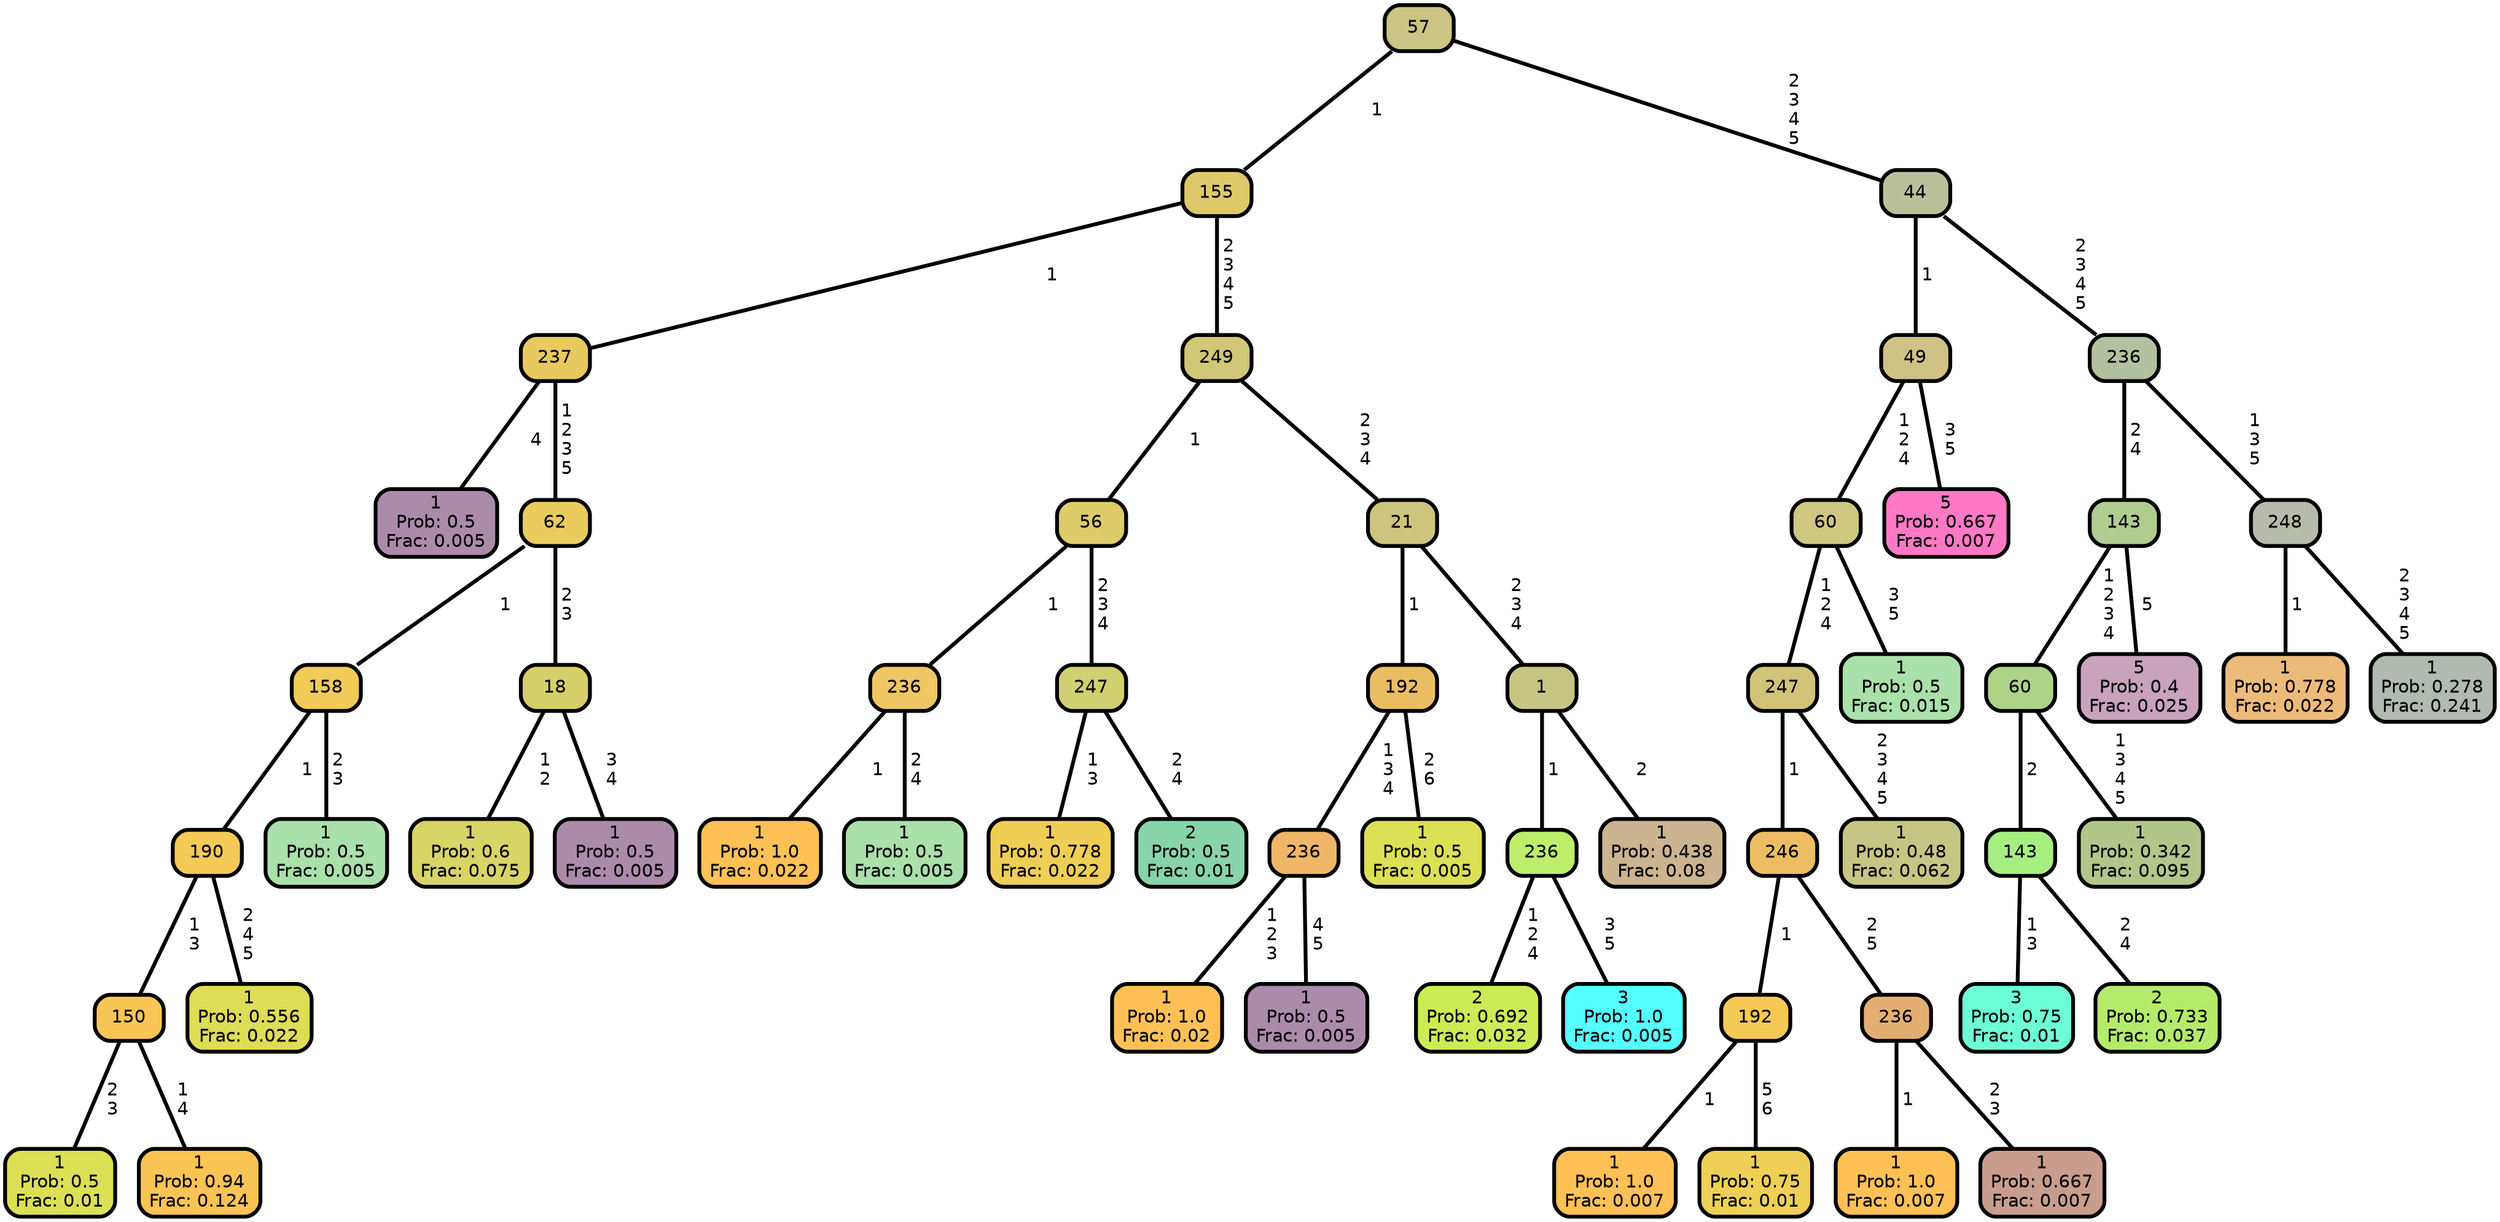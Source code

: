 graph Tree {
node [shape=box, style="filled, rounded",color="black",penwidth="3",fontcolor="black",                 fontname=helvetica] ;
graph [ranksep="0 equally", splines=straight,                 bgcolor=transparent, dpi=200] ;
edge [fontname=helvetica, color=black] ;
0 [label="1
Prob: 0.5
Frac: 0.005", fillcolor="#ac8baa"] ;
1 [label="237", fillcolor="#e7ca5f"] ;
2 [label="1
Prob: 0.5
Frac: 0.01", fillcolor="#dbe055"] ;
3 [label="150", fillcolor="#f8c655"] ;
4 [label="1
Prob: 0.94
Frac: 0.124", fillcolor="#fac455"] ;
5 [label="190", fillcolor="#f4c955"] ;
6 [label="1
Prob: 0.556
Frac: 0.022", fillcolor="#dfdc55"] ;
7 [label="158", fillcolor="#f2ca57"] ;
8 [label="1
Prob: 0.5
Frac: 0.005", fillcolor="#aae0aa"] ;
9 [label="62", fillcolor="#e9cc5d"] ;
10 [label="1
Prob: 0.6
Frac: 0.075", fillcolor="#d8d466"] ;
11 [label="18", fillcolor="#d6cf6a"] ;
12 [label="1
Prob: 0.5
Frac: 0.005", fillcolor="#ac8baa"] ;
13 [label="155", fillcolor="#dec96a"] ;
14 [label="1
Prob: 1.0
Frac: 0.022", fillcolor="#ffc155"] ;
15 [label="236", fillcolor="#efc664"] ;
16 [label="1
Prob: 0.5
Frac: 0.005", fillcolor="#aae0aa"] ;
17 [label="56", fillcolor="#decc6a"] ;
18 [label="1
Prob: 0.778
Frac: 0.022", fillcolor="#efce55"] ;
19 [label="247", fillcolor="#cfd06f"] ;
20 [label="2
Prob: 0.5
Frac: 0.01", fillcolor="#87d4aa"] ;
21 [label="249", fillcolor="#d2c677"] ;
22 [label="1
Prob: 1.0
Frac: 0.02", fillcolor="#ffc155"] ;
23 [label="236", fillcolor="#eeb666"] ;
24 [label="1
Prob: 0.5
Frac: 0.005", fillcolor="#ac8baa"] ;
25 [label="192", fillcolor="#ebbd63"] ;
26 [label="1
Prob: 0.5
Frac: 0.005", fillcolor="#dbe055"] ;
27 [label="21", fillcolor="#cec47d"] ;
28 [label="2
Prob: 0.692
Frac: 0.032", fillcolor="#cdeb55"] ;
29 [label="236", fillcolor="#bdee6b"] ;
30 [label="3
Prob: 1.0
Frac: 0.005", fillcolor="#55ffff"] ;
31 [label="1", fillcolor="#c6c684"] ;
32 [label="1
Prob: 0.438
Frac: 0.08", fillcolor="#cbb48f"] ;
33 [label="57", fillcolor="#cac584"] ;
34 [label="1
Prob: 1.0
Frac: 0.007", fillcolor="#ffc155"] ;
35 [label="192", fillcolor="#f4c955"] ;
36 [label="1
Prob: 0.75
Frac: 0.01", fillcolor="#edd055"] ;
37 [label="246", fillcolor="#ecbd62"] ;
38 [label="1
Prob: 1.0
Frac: 0.007", fillcolor="#ffc155"] ;
39 [label="236", fillcolor="#e3af71"] ;
40 [label="1
Prob: 0.667
Frac: 0.007", fillcolor="#c89d8d"] ;
41 [label="247", fillcolor="#d3c378"] ;
42 [label="1
Prob: 0.48
Frac: 0.062", fillcolor="#c5c684"] ;
43 [label="60", fillcolor="#cdc77f"] ;
44 [label="1
Prob: 0.5
Frac: 0.015", fillcolor="#aae0aa"] ;
45 [label="49", fillcolor="#d0c284"] ;
46 [label="5
Prob: 0.667
Frac: 0.007", fillcolor="#ff79c6"] ;
47 [label="44", fillcolor="#bac19a"] ;
48 [label="3
Prob: 0.75
Frac: 0.01", fillcolor="#6dffd4"] ;
49 [label="143", fillcolor="#a5ef81"] ;
50 [label="2
Prob: 0.733
Frac: 0.037", fillcolor="#b4eb6b"] ;
51 [label="60", fillcolor="#add387"] ;
52 [label="1
Prob: 0.342
Frac: 0.095", fillcolor="#b2c68a"] ;
53 [label="143", fillcolor="#b1cc8f"] ;
54 [label="5
Prob: 0.4
Frac: 0.025", fillcolor="#c8a3bb"] ;
55 [label="236", fillcolor="#b4c1a0"] ;
56 [label="1
Prob: 0.778
Frac: 0.022", fillcolor="#ecbb7a"] ;
57 [label="248", fillcolor="#b6bbab"] ;
58 [label="1
Prob: 0.278
Frac: 0.241", fillcolor="#b1bab0"] ;
1 -- 0 [label=" 4",penwidth=3] ;
1 -- 9 [label=" 1\n 2\n 3\n 5",penwidth=3] ;
3 -- 2 [label=" 2\n 3",penwidth=3] ;
3 -- 4 [label=" 1\n 4",penwidth=3] ;
5 -- 3 [label=" 1\n 3",penwidth=3] ;
5 -- 6 [label=" 2\n 4\n 5",penwidth=3] ;
7 -- 5 [label=" 1",penwidth=3] ;
7 -- 8 [label=" 2\n 3",penwidth=3] ;
9 -- 7 [label=" 1",penwidth=3] ;
9 -- 11 [label=" 2\n 3",penwidth=3] ;
11 -- 10 [label=" 1\n 2",penwidth=3] ;
11 -- 12 [label=" 3\n 4",penwidth=3] ;
13 -- 1 [label=" 1",penwidth=3] ;
13 -- 21 [label=" 2\n 3\n 4\n 5",penwidth=3] ;
15 -- 14 [label=" 1",penwidth=3] ;
15 -- 16 [label=" 2\n 4",penwidth=3] ;
17 -- 15 [label=" 1",penwidth=3] ;
17 -- 19 [label=" 2\n 3\n 4",penwidth=3] ;
19 -- 18 [label=" 1\n 3",penwidth=3] ;
19 -- 20 [label=" 2\n 4",penwidth=3] ;
21 -- 17 [label=" 1",penwidth=3] ;
21 -- 27 [label=" 2\n 3\n 4",penwidth=3] ;
23 -- 22 [label=" 1\n 2\n 3",penwidth=3] ;
23 -- 24 [label=" 4\n 5",penwidth=3] ;
25 -- 23 [label=" 1\n 3\n 4",penwidth=3] ;
25 -- 26 [label=" 2\n 6",penwidth=3] ;
27 -- 25 [label=" 1",penwidth=3] ;
27 -- 31 [label=" 2\n 3\n 4",penwidth=3] ;
29 -- 28 [label=" 1\n 2\n 4",penwidth=3] ;
29 -- 30 [label=" 3\n 5",penwidth=3] ;
31 -- 29 [label=" 1",penwidth=3] ;
31 -- 32 [label=" 2",penwidth=3] ;
33 -- 13 [label=" 1",penwidth=3] ;
33 -- 47 [label=" 2\n 3\n 4\n 5",penwidth=3] ;
35 -- 34 [label=" 1",penwidth=3] ;
35 -- 36 [label=" 5\n 6",penwidth=3] ;
37 -- 35 [label=" 1",penwidth=3] ;
37 -- 39 [label=" 2\n 5",penwidth=3] ;
39 -- 38 [label=" 1",penwidth=3] ;
39 -- 40 [label=" 2\n 3",penwidth=3] ;
41 -- 37 [label=" 1",penwidth=3] ;
41 -- 42 [label=" 2\n 3\n 4\n 5",penwidth=3] ;
43 -- 41 [label=" 1\n 2\n 4",penwidth=3] ;
43 -- 44 [label=" 3\n 5",penwidth=3] ;
45 -- 43 [label=" 1\n 2\n 4",penwidth=3] ;
45 -- 46 [label=" 3\n 5",penwidth=3] ;
47 -- 45 [label=" 1",penwidth=3] ;
47 -- 55 [label=" 2\n 3\n 4\n 5",penwidth=3] ;
49 -- 48 [label=" 1\n 3",penwidth=3] ;
49 -- 50 [label=" 2\n 4",penwidth=3] ;
51 -- 49 [label=" 2",penwidth=3] ;
51 -- 52 [label=" 1\n 3\n 4\n 5",penwidth=3] ;
53 -- 51 [label=" 1\n 2\n 3\n 4",penwidth=3] ;
53 -- 54 [label=" 5",penwidth=3] ;
55 -- 53 [label=" 2\n 4",penwidth=3] ;
55 -- 57 [label=" 1\n 3\n 5",penwidth=3] ;
57 -- 56 [label=" 1",penwidth=3] ;
57 -- 58 [label=" 2\n 3\n 4\n 5",penwidth=3] ;
{rank = same;}}